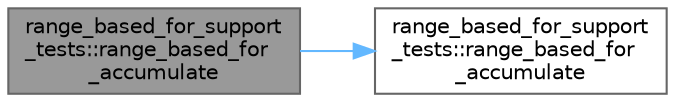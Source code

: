 digraph "range_based_for_support_tests::range_based_for_accumulate"
{
 // LATEX_PDF_SIZE
  bgcolor="transparent";
  edge [fontname=Helvetica,fontsize=10,labelfontname=Helvetica,labelfontsize=10];
  node [fontname=Helvetica,fontsize=10,shape=box,height=0.2,width=0.4];
  rankdir="LR";
  Node1 [id="Node000001",label="range_based_for_support\l_tests::range_based_for\l_accumulate",height=0.2,width=0.4,color="gray40", fillcolor="grey60", style="filled", fontcolor="black",tooltip=" "];
  Node1 -> Node2 [id="edge2_Node000001_Node000002",color="steelblue1",style="solid",tooltip=" "];
  Node2 [id="Node000002",label="range_based_for_support\l_tests::range_based_for\l_accumulate",height=0.2,width=0.4,color="grey40", fillcolor="white", style="filled",URL="$namespacerange__based__for__support__tests.html#aeddde70fcf3702a972e722478cfab7e3",tooltip=" "];
}
